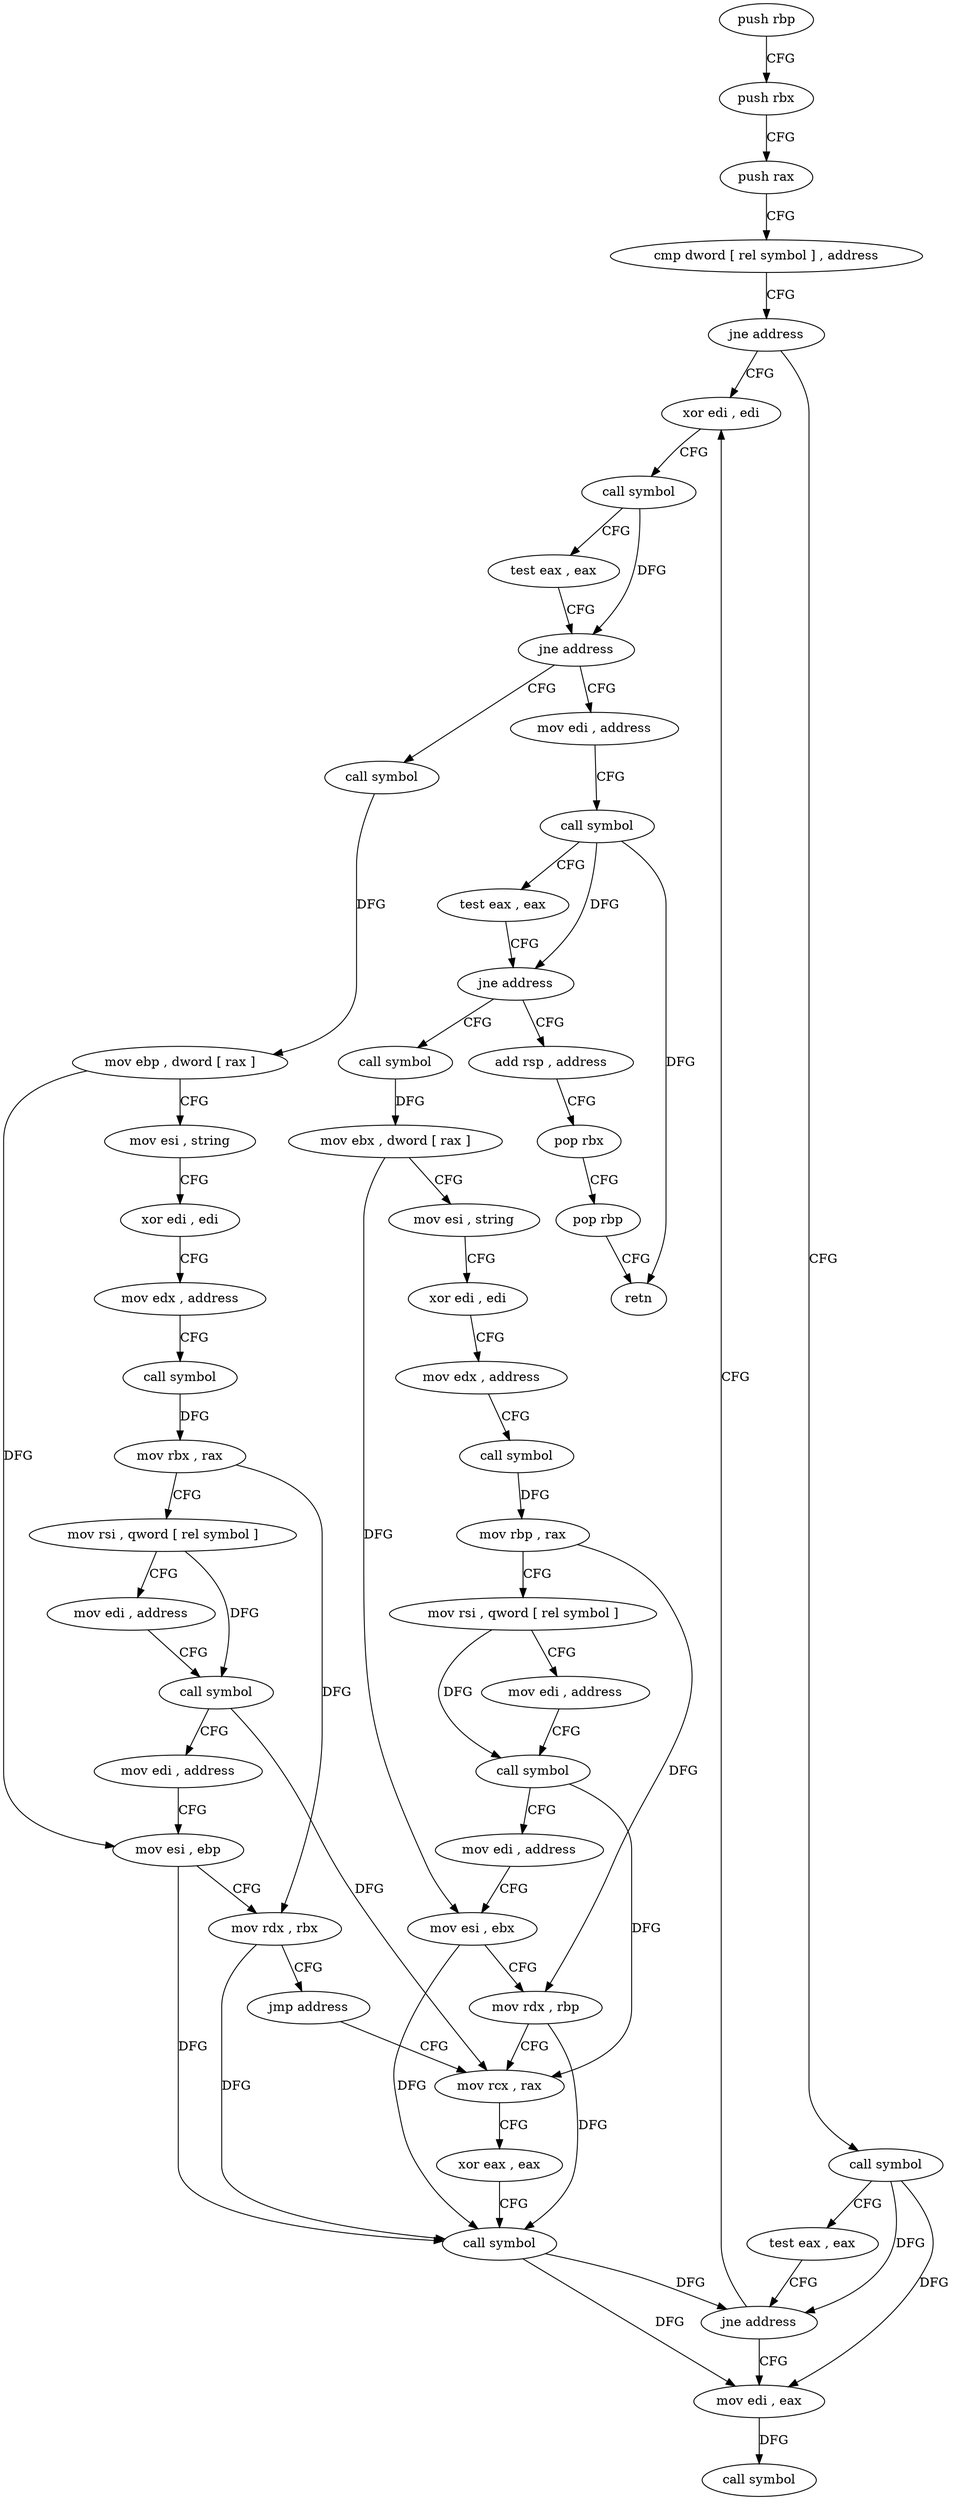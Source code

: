 digraph "func" {
"4211616" [label = "push rbp" ]
"4211617" [label = "push rbx" ]
"4211618" [label = "push rax" ]
"4211619" [label = "cmp dword [ rel symbol ] , address" ]
"4211626" [label = "jne address" ]
"4211641" [label = "xor edi , edi" ]
"4211628" [label = "call symbol" ]
"4211643" [label = "call symbol" ]
"4211648" [label = "test eax , eax" ]
"4211650" [label = "jne address" ]
"4211673" [label = "call symbol" ]
"4211652" [label = "mov edi , address" ]
"4211633" [label = "test eax , eax" ]
"4211635" [label = "jne address" ]
"4211793" [label = "mov edi , eax" ]
"4211678" [label = "mov ebp , dword [ rax ]" ]
"4211680" [label = "mov esi , string" ]
"4211685" [label = "xor edi , edi" ]
"4211687" [label = "mov edx , address" ]
"4211692" [label = "call symbol" ]
"4211697" [label = "mov rbx , rax" ]
"4211700" [label = "mov rsi , qword [ rel symbol ]" ]
"4211707" [label = "mov edi , address" ]
"4211712" [label = "call symbol" ]
"4211717" [label = "mov edi , address" ]
"4211722" [label = "mov esi , ebp" ]
"4211724" [label = "mov rdx , rbx" ]
"4211727" [label = "jmp address" ]
"4211783" [label = "mov rcx , rax" ]
"4211657" [label = "call symbol" ]
"4211662" [label = "test eax , eax" ]
"4211664" [label = "jne address" ]
"4211729" [label = "call symbol" ]
"4211666" [label = "add rsp , address" ]
"4211795" [label = "call symbol" ]
"4211786" [label = "xor eax , eax" ]
"4211788" [label = "call symbol" ]
"4211734" [label = "mov ebx , dword [ rax ]" ]
"4211736" [label = "mov esi , string" ]
"4211741" [label = "xor edi , edi" ]
"4211743" [label = "mov edx , address" ]
"4211748" [label = "call symbol" ]
"4211753" [label = "mov rbp , rax" ]
"4211756" [label = "mov rsi , qword [ rel symbol ]" ]
"4211763" [label = "mov edi , address" ]
"4211768" [label = "call symbol" ]
"4211773" [label = "mov edi , address" ]
"4211778" [label = "mov esi , ebx" ]
"4211780" [label = "mov rdx , rbp" ]
"4211670" [label = "pop rbx" ]
"4211671" [label = "pop rbp" ]
"4211672" [label = "retn" ]
"4211616" -> "4211617" [ label = "CFG" ]
"4211617" -> "4211618" [ label = "CFG" ]
"4211618" -> "4211619" [ label = "CFG" ]
"4211619" -> "4211626" [ label = "CFG" ]
"4211626" -> "4211641" [ label = "CFG" ]
"4211626" -> "4211628" [ label = "CFG" ]
"4211641" -> "4211643" [ label = "CFG" ]
"4211628" -> "4211633" [ label = "CFG" ]
"4211628" -> "4211635" [ label = "DFG" ]
"4211628" -> "4211793" [ label = "DFG" ]
"4211643" -> "4211648" [ label = "CFG" ]
"4211643" -> "4211650" [ label = "DFG" ]
"4211648" -> "4211650" [ label = "CFG" ]
"4211650" -> "4211673" [ label = "CFG" ]
"4211650" -> "4211652" [ label = "CFG" ]
"4211673" -> "4211678" [ label = "DFG" ]
"4211652" -> "4211657" [ label = "CFG" ]
"4211633" -> "4211635" [ label = "CFG" ]
"4211635" -> "4211793" [ label = "CFG" ]
"4211635" -> "4211641" [ label = "CFG" ]
"4211793" -> "4211795" [ label = "DFG" ]
"4211678" -> "4211680" [ label = "CFG" ]
"4211678" -> "4211722" [ label = "DFG" ]
"4211680" -> "4211685" [ label = "CFG" ]
"4211685" -> "4211687" [ label = "CFG" ]
"4211687" -> "4211692" [ label = "CFG" ]
"4211692" -> "4211697" [ label = "DFG" ]
"4211697" -> "4211700" [ label = "CFG" ]
"4211697" -> "4211724" [ label = "DFG" ]
"4211700" -> "4211707" [ label = "CFG" ]
"4211700" -> "4211712" [ label = "DFG" ]
"4211707" -> "4211712" [ label = "CFG" ]
"4211712" -> "4211717" [ label = "CFG" ]
"4211712" -> "4211783" [ label = "DFG" ]
"4211717" -> "4211722" [ label = "CFG" ]
"4211722" -> "4211724" [ label = "CFG" ]
"4211722" -> "4211788" [ label = "DFG" ]
"4211724" -> "4211727" [ label = "CFG" ]
"4211724" -> "4211788" [ label = "DFG" ]
"4211727" -> "4211783" [ label = "CFG" ]
"4211783" -> "4211786" [ label = "CFG" ]
"4211657" -> "4211662" [ label = "CFG" ]
"4211657" -> "4211664" [ label = "DFG" ]
"4211657" -> "4211672" [ label = "DFG" ]
"4211662" -> "4211664" [ label = "CFG" ]
"4211664" -> "4211729" [ label = "CFG" ]
"4211664" -> "4211666" [ label = "CFG" ]
"4211729" -> "4211734" [ label = "DFG" ]
"4211666" -> "4211670" [ label = "CFG" ]
"4211786" -> "4211788" [ label = "CFG" ]
"4211788" -> "4211793" [ label = "DFG" ]
"4211788" -> "4211635" [ label = "DFG" ]
"4211734" -> "4211736" [ label = "CFG" ]
"4211734" -> "4211778" [ label = "DFG" ]
"4211736" -> "4211741" [ label = "CFG" ]
"4211741" -> "4211743" [ label = "CFG" ]
"4211743" -> "4211748" [ label = "CFG" ]
"4211748" -> "4211753" [ label = "DFG" ]
"4211753" -> "4211756" [ label = "CFG" ]
"4211753" -> "4211780" [ label = "DFG" ]
"4211756" -> "4211763" [ label = "CFG" ]
"4211756" -> "4211768" [ label = "DFG" ]
"4211763" -> "4211768" [ label = "CFG" ]
"4211768" -> "4211773" [ label = "CFG" ]
"4211768" -> "4211783" [ label = "DFG" ]
"4211773" -> "4211778" [ label = "CFG" ]
"4211778" -> "4211780" [ label = "CFG" ]
"4211778" -> "4211788" [ label = "DFG" ]
"4211780" -> "4211783" [ label = "CFG" ]
"4211780" -> "4211788" [ label = "DFG" ]
"4211670" -> "4211671" [ label = "CFG" ]
"4211671" -> "4211672" [ label = "CFG" ]
}
